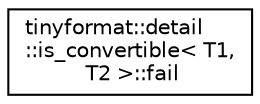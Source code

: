 digraph "Graphical Class Hierarchy"
{
  edge [fontname="Helvetica",fontsize="10",labelfontname="Helvetica",labelfontsize="10"];
  node [fontname="Helvetica",fontsize="10",shape=record];
  rankdir="LR";
  Node0 [label="tinyformat::detail\l::is_convertible\< T1,\l T2 \>::fail",height=0.2,width=0.4,color="black", fillcolor="white", style="filled",URL="$structtinyformat_1_1detail_1_1is__convertible_1_1fail.html"];
}
